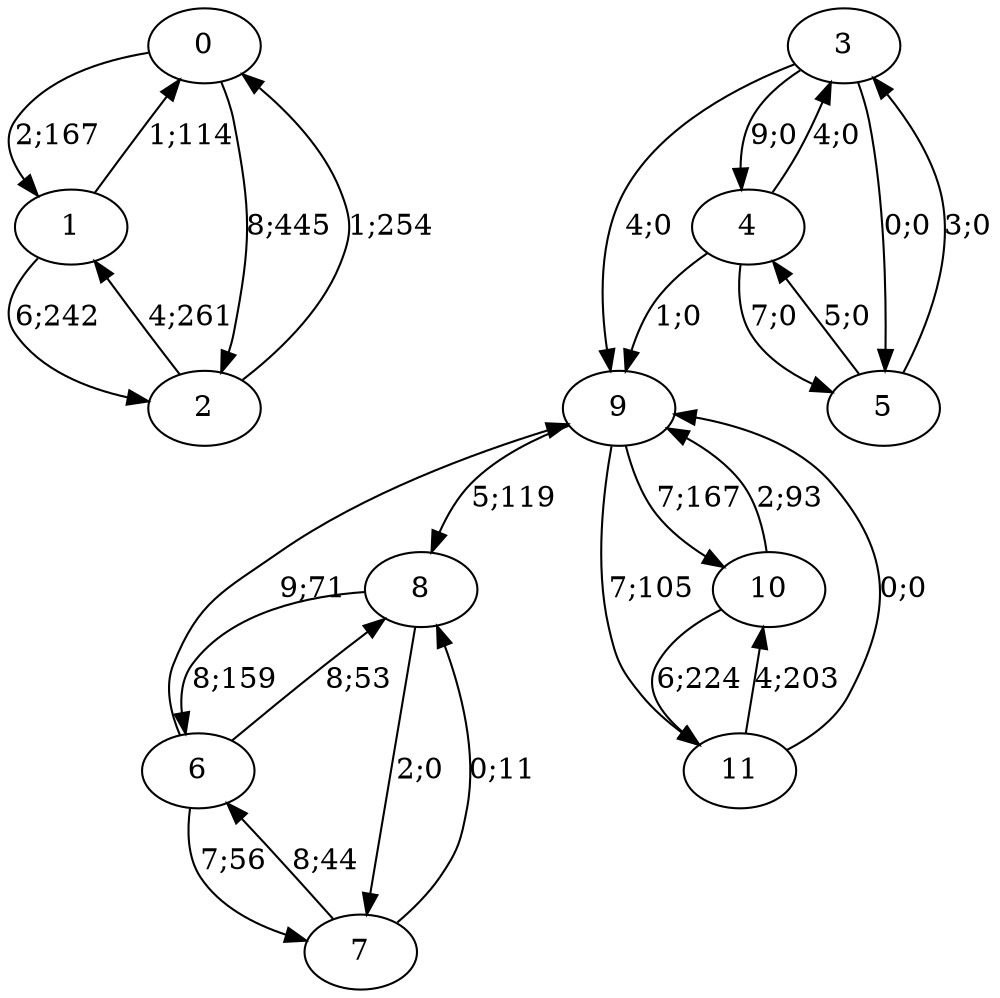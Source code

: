 digraph graph3865 {


0 -> 1 [color=black,label="2;167"]
0 -> 2 [color=black,label="8;445"]


1 -> 0 [color=black,label="1;114"]
1 -> 2 [color=black,label="6;242"]


2 -> 0 [color=black,label="1;254"]
2 -> 1 [color=black,label="4;261"]


























3 -> 9 [color=black,label="4;0"]
3 -> 4 [color=black,label="9;0"]
3 -> 5 [color=black,label="0;0"]


4 -> 9 [color=black,label="1;0"]
4 -> 3 [color=black,label="4;0"]
4 -> 5 [color=black,label="7;0"]


5 -> 3 [color=black,label="3;0"]
5 -> 4 [color=black,label="5;0"]


























6 -> 9 [color=black,label="9;71"]
6 -> 7 [color=black,label="7;56"]
6 -> 8 [color=black,label="8;53"]


7 -> 6 [color=black,label="8;44"]
7 -> 8 [color=black,label="0;11"]


8 -> 6 [color=black,label="8;159"]
8 -> 7 [color=black,label="2;0"]


























9 -> 8 [color=black,label="5;119"]
9 -> 10 [color=black,label="7;167"]
9 -> 11 [color=black,label="7;105"]


10 -> 9 [color=black,label="2;93"]
10 -> 11 [color=black,label="6;224"]


11 -> 9 [color=black,label="0;0"]
11 -> 10 [color=black,label="4;203"]

}